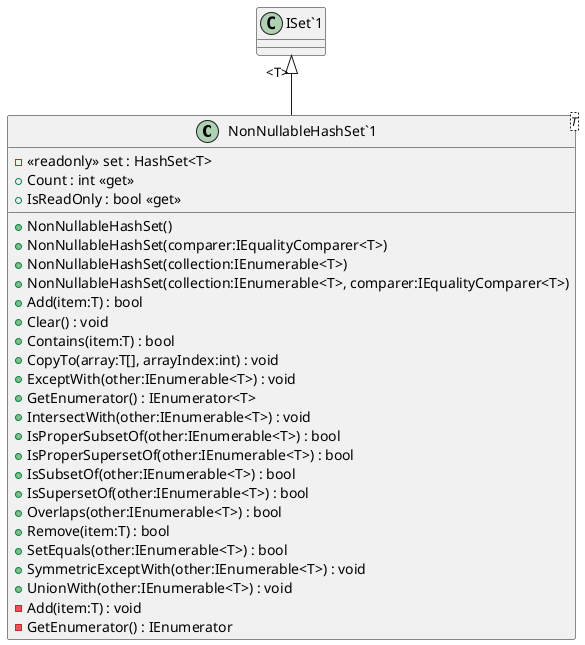 @startuml
class "NonNullableHashSet`1"<T> {
    + NonNullableHashSet()
    + NonNullableHashSet(comparer:IEqualityComparer<T>)
    + NonNullableHashSet(collection:IEnumerable<T>)
    + NonNullableHashSet(collection:IEnumerable<T>, comparer:IEqualityComparer<T>)
    - <<readonly>> set : HashSet<T>
    + Count : int <<get>>
    + IsReadOnly : bool <<get>>
    + Add(item:T) : bool
    + Clear() : void
    + Contains(item:T) : bool
    + CopyTo(array:T[], arrayIndex:int) : void
    + ExceptWith(other:IEnumerable<T>) : void
    + GetEnumerator() : IEnumerator<T>
    + IntersectWith(other:IEnumerable<T>) : void
    + IsProperSubsetOf(other:IEnumerable<T>) : bool
    + IsProperSupersetOf(other:IEnumerable<T>) : bool
    + IsSubsetOf(other:IEnumerable<T>) : bool
    + IsSupersetOf(other:IEnumerable<T>) : bool
    + Overlaps(other:IEnumerable<T>) : bool
    + Remove(item:T) : bool
    + SetEquals(other:IEnumerable<T>) : bool
    + SymmetricExceptWith(other:IEnumerable<T>) : void
    + UnionWith(other:IEnumerable<T>) : void
    - Add(item:T) : void
    - GetEnumerator() : IEnumerator
}
"ISet`1" "<T>" <|-- "NonNullableHashSet`1"
@enduml
